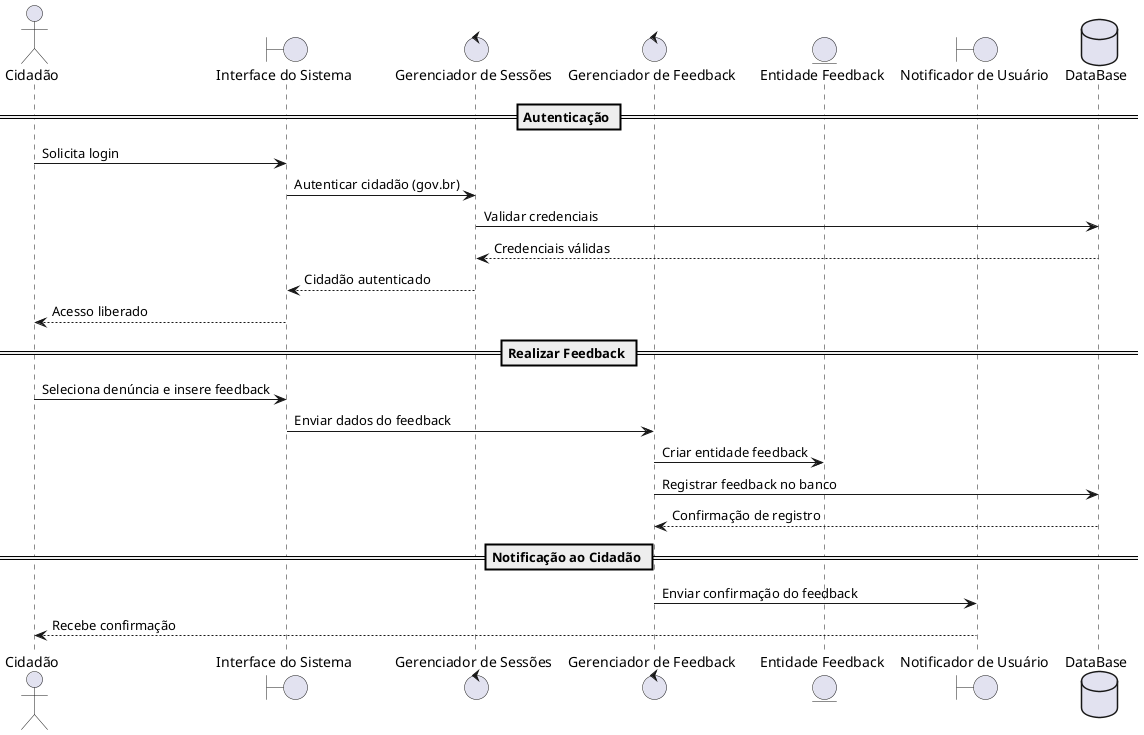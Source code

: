 @startuml
actor Cidadao as "Cidadão"

boundary Foo1 as "Interface do Sistema"
control Foo2 as "Gerenciador de Sessões"
control Foo7 as "Gerenciador de Feedback"
entity Foo8 as "Entidade Feedback"
boundary Foo5 as "Notificador de Usuário"
database Foo10 as "DataBase"

== Autenticação ==
Cidadao -> Foo1 : Solicita login
Foo1 -> Foo2 : Autenticar cidadão (gov.br)
Foo2 -> Foo10 : Validar credenciais
Foo10 --> Foo2 : Credenciais válidas
Foo2 --> Foo1 : Cidadão autenticado
Foo1 --> Cidadao : Acesso liberado

== Realizar Feedback ==
Cidadao -> Foo1 : Seleciona denúncia e insere feedback
Foo1 -> Foo7 : Enviar dados do feedback
Foo7 -> Foo8 : Criar entidade feedback
Foo7 -> Foo10 : Registrar feedback no banco
Foo10 --> Foo7 : Confirmação de registro

== Notificação ao Cidadão ==
Foo7 -> Foo5 : Enviar confirmação do feedback
Foo5 --> Cidadao : Recebe confirmação

@enduml
